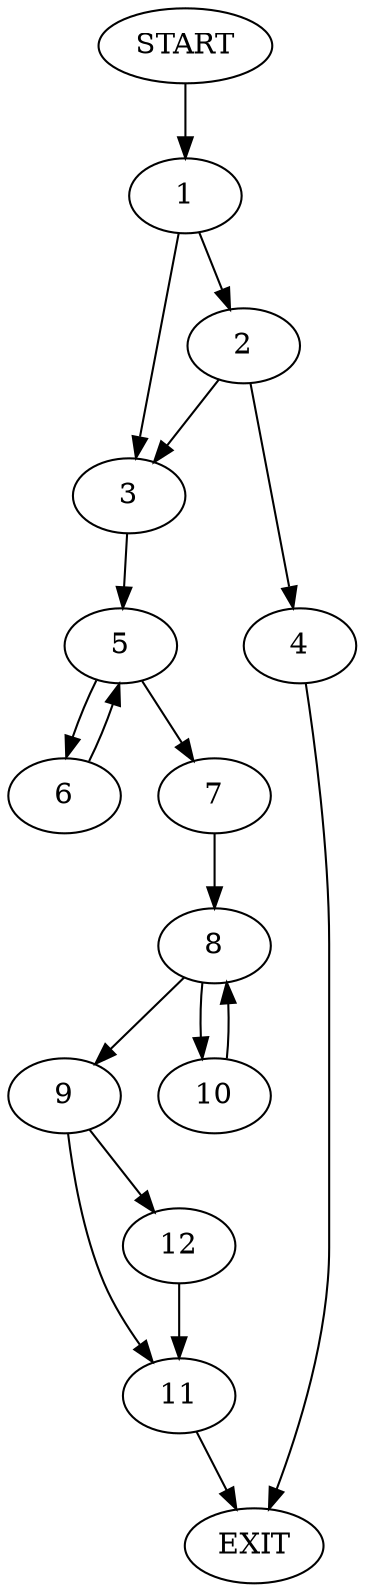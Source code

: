digraph {
0 [label="START"]
13 [label="EXIT"]
0 -> 1
1 -> 2
1 -> 3
2 -> 4
2 -> 3
3 -> 5
4 -> 13
5 -> 6
5 -> 7
6 -> 5
7 -> 8
8 -> 9
8 -> 10
9 -> 11
9 -> 12
10 -> 8
12 -> 11
11 -> 13
}
